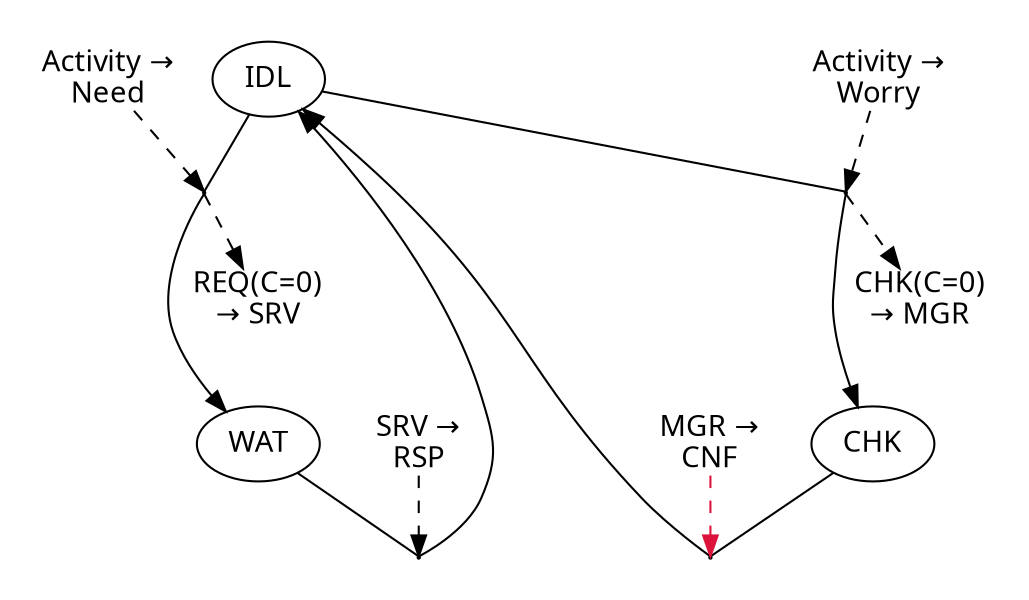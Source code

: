 digraph {
color=white;
graph [ fontname="sans-serif" ];
node [ fontname="sans-serif" ];
edge [ fontname="sans-serif" ];
A_0_false [ label="IDL", shape=ellipse ];
A_1_false [ label="WAT", shape=ellipse ];
subgraph cluster_0 {
T_0_18446744073709551615 [ shape=point, height=0.015, width=0.015 ];
A_0_false -> T_0_18446744073709551615 [ arrowhead=none, direction=forward ];
T_0_18446744073709551615 -> A_1_false;
D_0_18446744073709551615_0 [ label="Activity &#8594;\nNeed", shape=plain ];
D_0_18446744073709551615_0 -> T_0_18446744073709551615 [ color=Black, style=dashed ];
S_0_18446744073709551615_1 [ label="REQ(C=0)\n&#8594; SRV", shape=plain ];
T_0_18446744073709551615 -> S_0_18446744073709551615_1 [ color=Black, style=dashed ];
S_0_18446744073709551615_1 -> A_1_false [ style=invis ];
}
A_2_false [ label="CHK", shape=ellipse ];
subgraph cluster_1 {
T_1_18446744073709551615 [ shape=point, height=0.015, width=0.015 ];
A_0_false -> T_1_18446744073709551615 [ arrowhead=none, direction=forward ];
T_1_18446744073709551615 -> A_2_false;
D_1_18446744073709551615_2 [ label="Activity &#8594;\nWorry", shape=plain ];
D_1_18446744073709551615_2 -> T_1_18446744073709551615 [ color=Black, style=dashed ];
S_1_18446744073709551615_3 [ label="CHK(C=0)\n&#8594; MGR", shape=plain ];
T_1_18446744073709551615 -> S_1_18446744073709551615_3 [ color=Black, style=dashed ];
S_1_18446744073709551615_3 -> A_2_false [ style=invis ];
}
subgraph cluster_2 {
T_2_18446744073709551615 [ shape=point, height=0.015, width=0.015 ];
A_1_false -> T_2_18446744073709551615 [ arrowhead=none, direction=forward ];
T_2_18446744073709551615 -> A_0_false;
D_2_18446744073709551615_11 [ label="SRV &#8594;\nRSP", shape=plain ];
D_2_18446744073709551615_11 -> T_2_18446744073709551615 [ color=Black, style=dashed ];
}
subgraph cluster_3 {
T_3_18446744073709551615 [ shape=point, height=0.015, width=0.015 ];
A_2_false -> T_3_18446744073709551615 [ arrowhead=none, direction=forward ];
T_3_18446744073709551615 -> A_0_false;
D_3_18446744073709551615_9 [ label="MGR &#8594;\nCNF", shape=plain ];
D_3_18446744073709551615_9 -> T_3_18446744073709551615 [ color=Crimson, style=dashed ];
}
}
